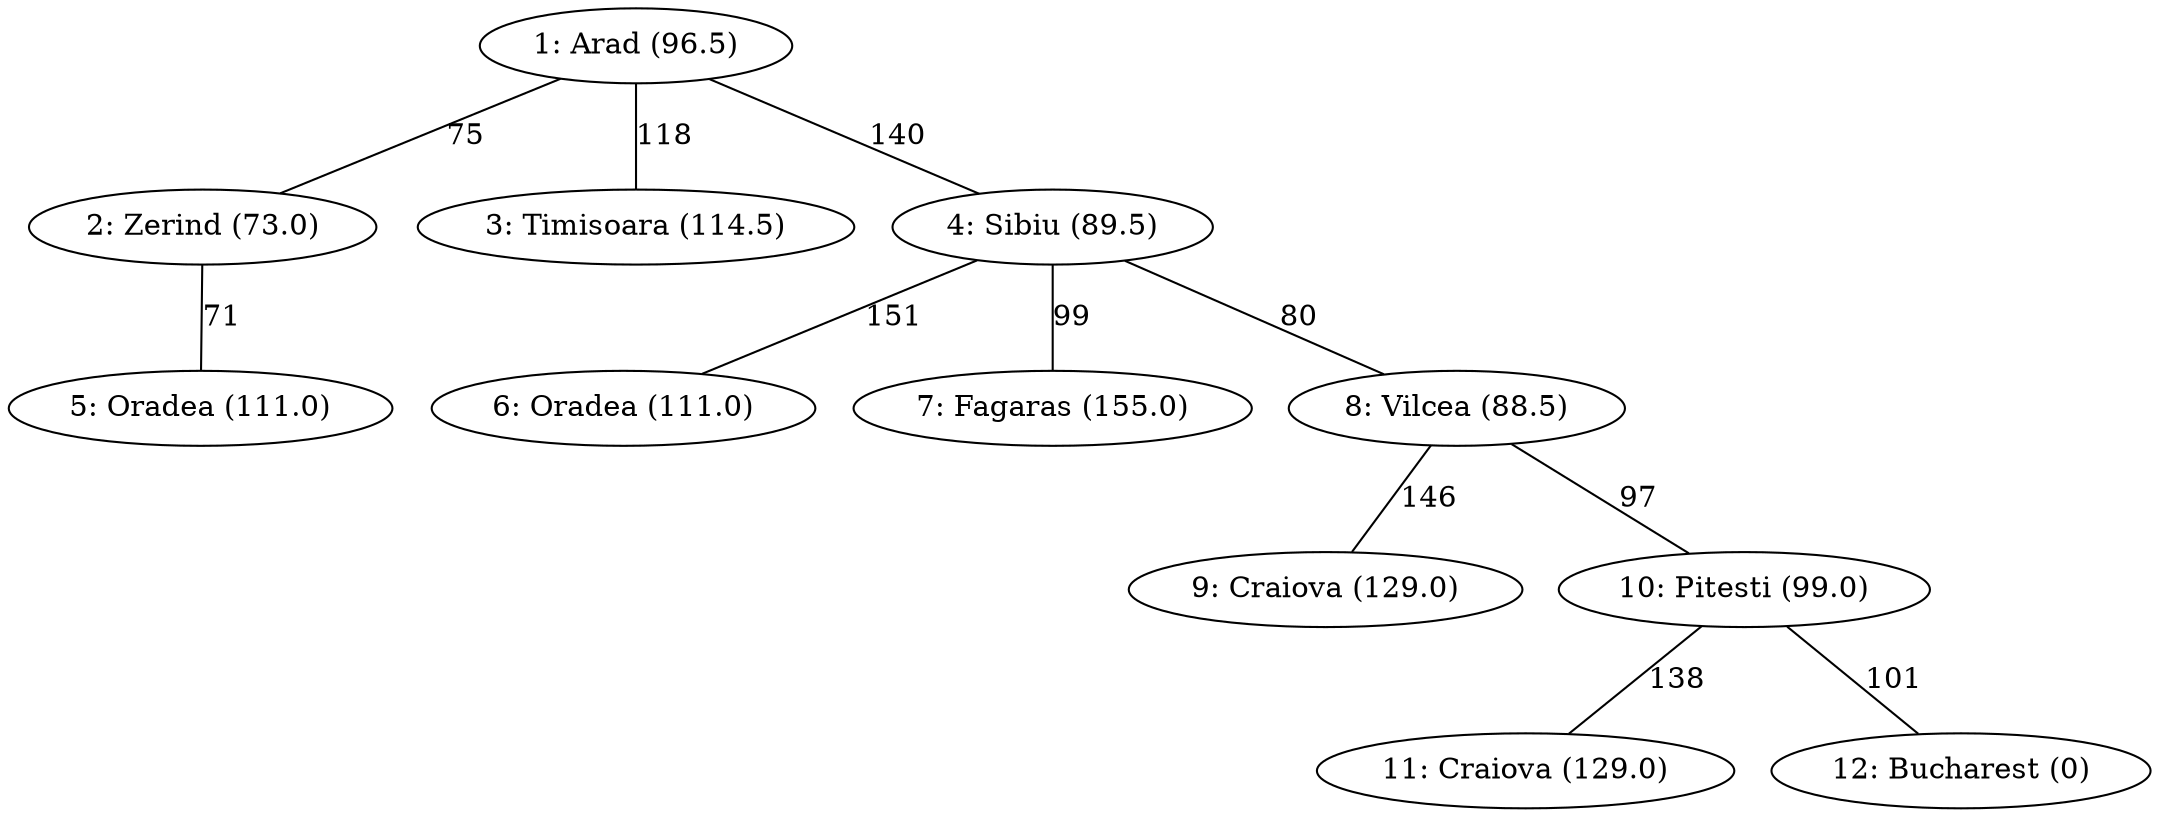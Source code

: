 graph {
   "1: Arad (96.5)"--"2: Zerind (73.0)" [label=75]
   "1: Arad (96.5)"--"3: Timisoara (114.5)" [label=118]
   "1: Arad (96.5)"--"4: Sibiu (89.5)" [label=140]
   "2: Zerind (73.0)"--"5: Oradea (111.0)" [label=71]
   "4: Sibiu (89.5)"--"6: Oradea (111.0)" [label=151]
   "4: Sibiu (89.5)"--"7: Fagaras (155.0)" [label=99]
   "4: Sibiu (89.5)"--"8: Vilcea (88.5)" [label=80]
   "8: Vilcea (88.5)"--"9: Craiova (129.0)" [label=146]
   "8: Vilcea (88.5)"--"10: Pitesti (99.0)" [label=97]
   "10: Pitesti (99.0)"--"11: Craiova (129.0)" [label=138]
   "10: Pitesti (99.0)"--"12: Bucharest (0)" [label=101]
}